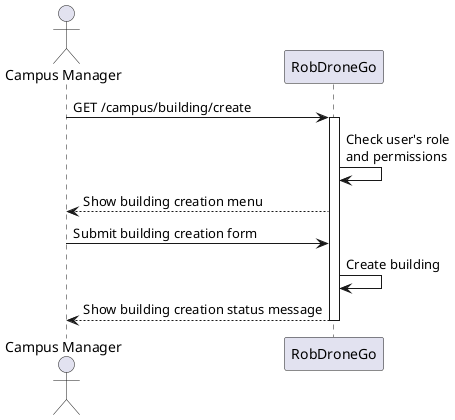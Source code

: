 @startuml SD Lv1

actor "Campus Manager" as user
participant RobDroneGo as system

user -> system : GET /campus/building/create
activate system

system -> system : Check user's role\nand permissions

user <-- system : Show building creation menu

user -> system : Submit building creation form

system -> system : Create building

user <-- system : Show building creation status message

deactivate system

@enduml
